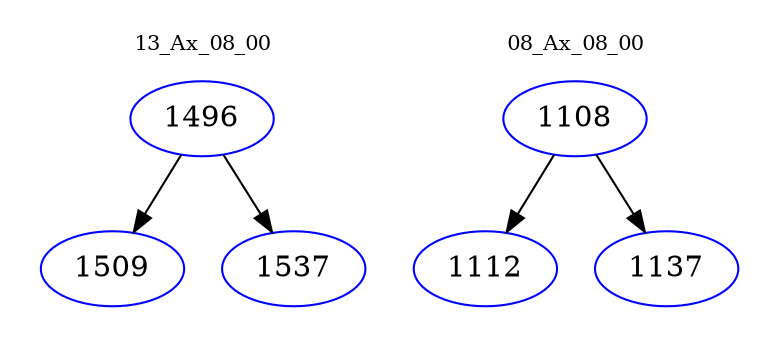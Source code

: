 digraph{
subgraph cluster_0 {
color = white
label = "13_Ax_08_00";
fontsize=10;
T0_1496 [label="1496", color="blue"]
T0_1496 -> T0_1509 [color="black"]
T0_1509 [label="1509", color="blue"]
T0_1496 -> T0_1537 [color="black"]
T0_1537 [label="1537", color="blue"]
}
subgraph cluster_1 {
color = white
label = "08_Ax_08_00";
fontsize=10;
T1_1108 [label="1108", color="blue"]
T1_1108 -> T1_1112 [color="black"]
T1_1112 [label="1112", color="blue"]
T1_1108 -> T1_1137 [color="black"]
T1_1137 [label="1137", color="blue"]
}
}
